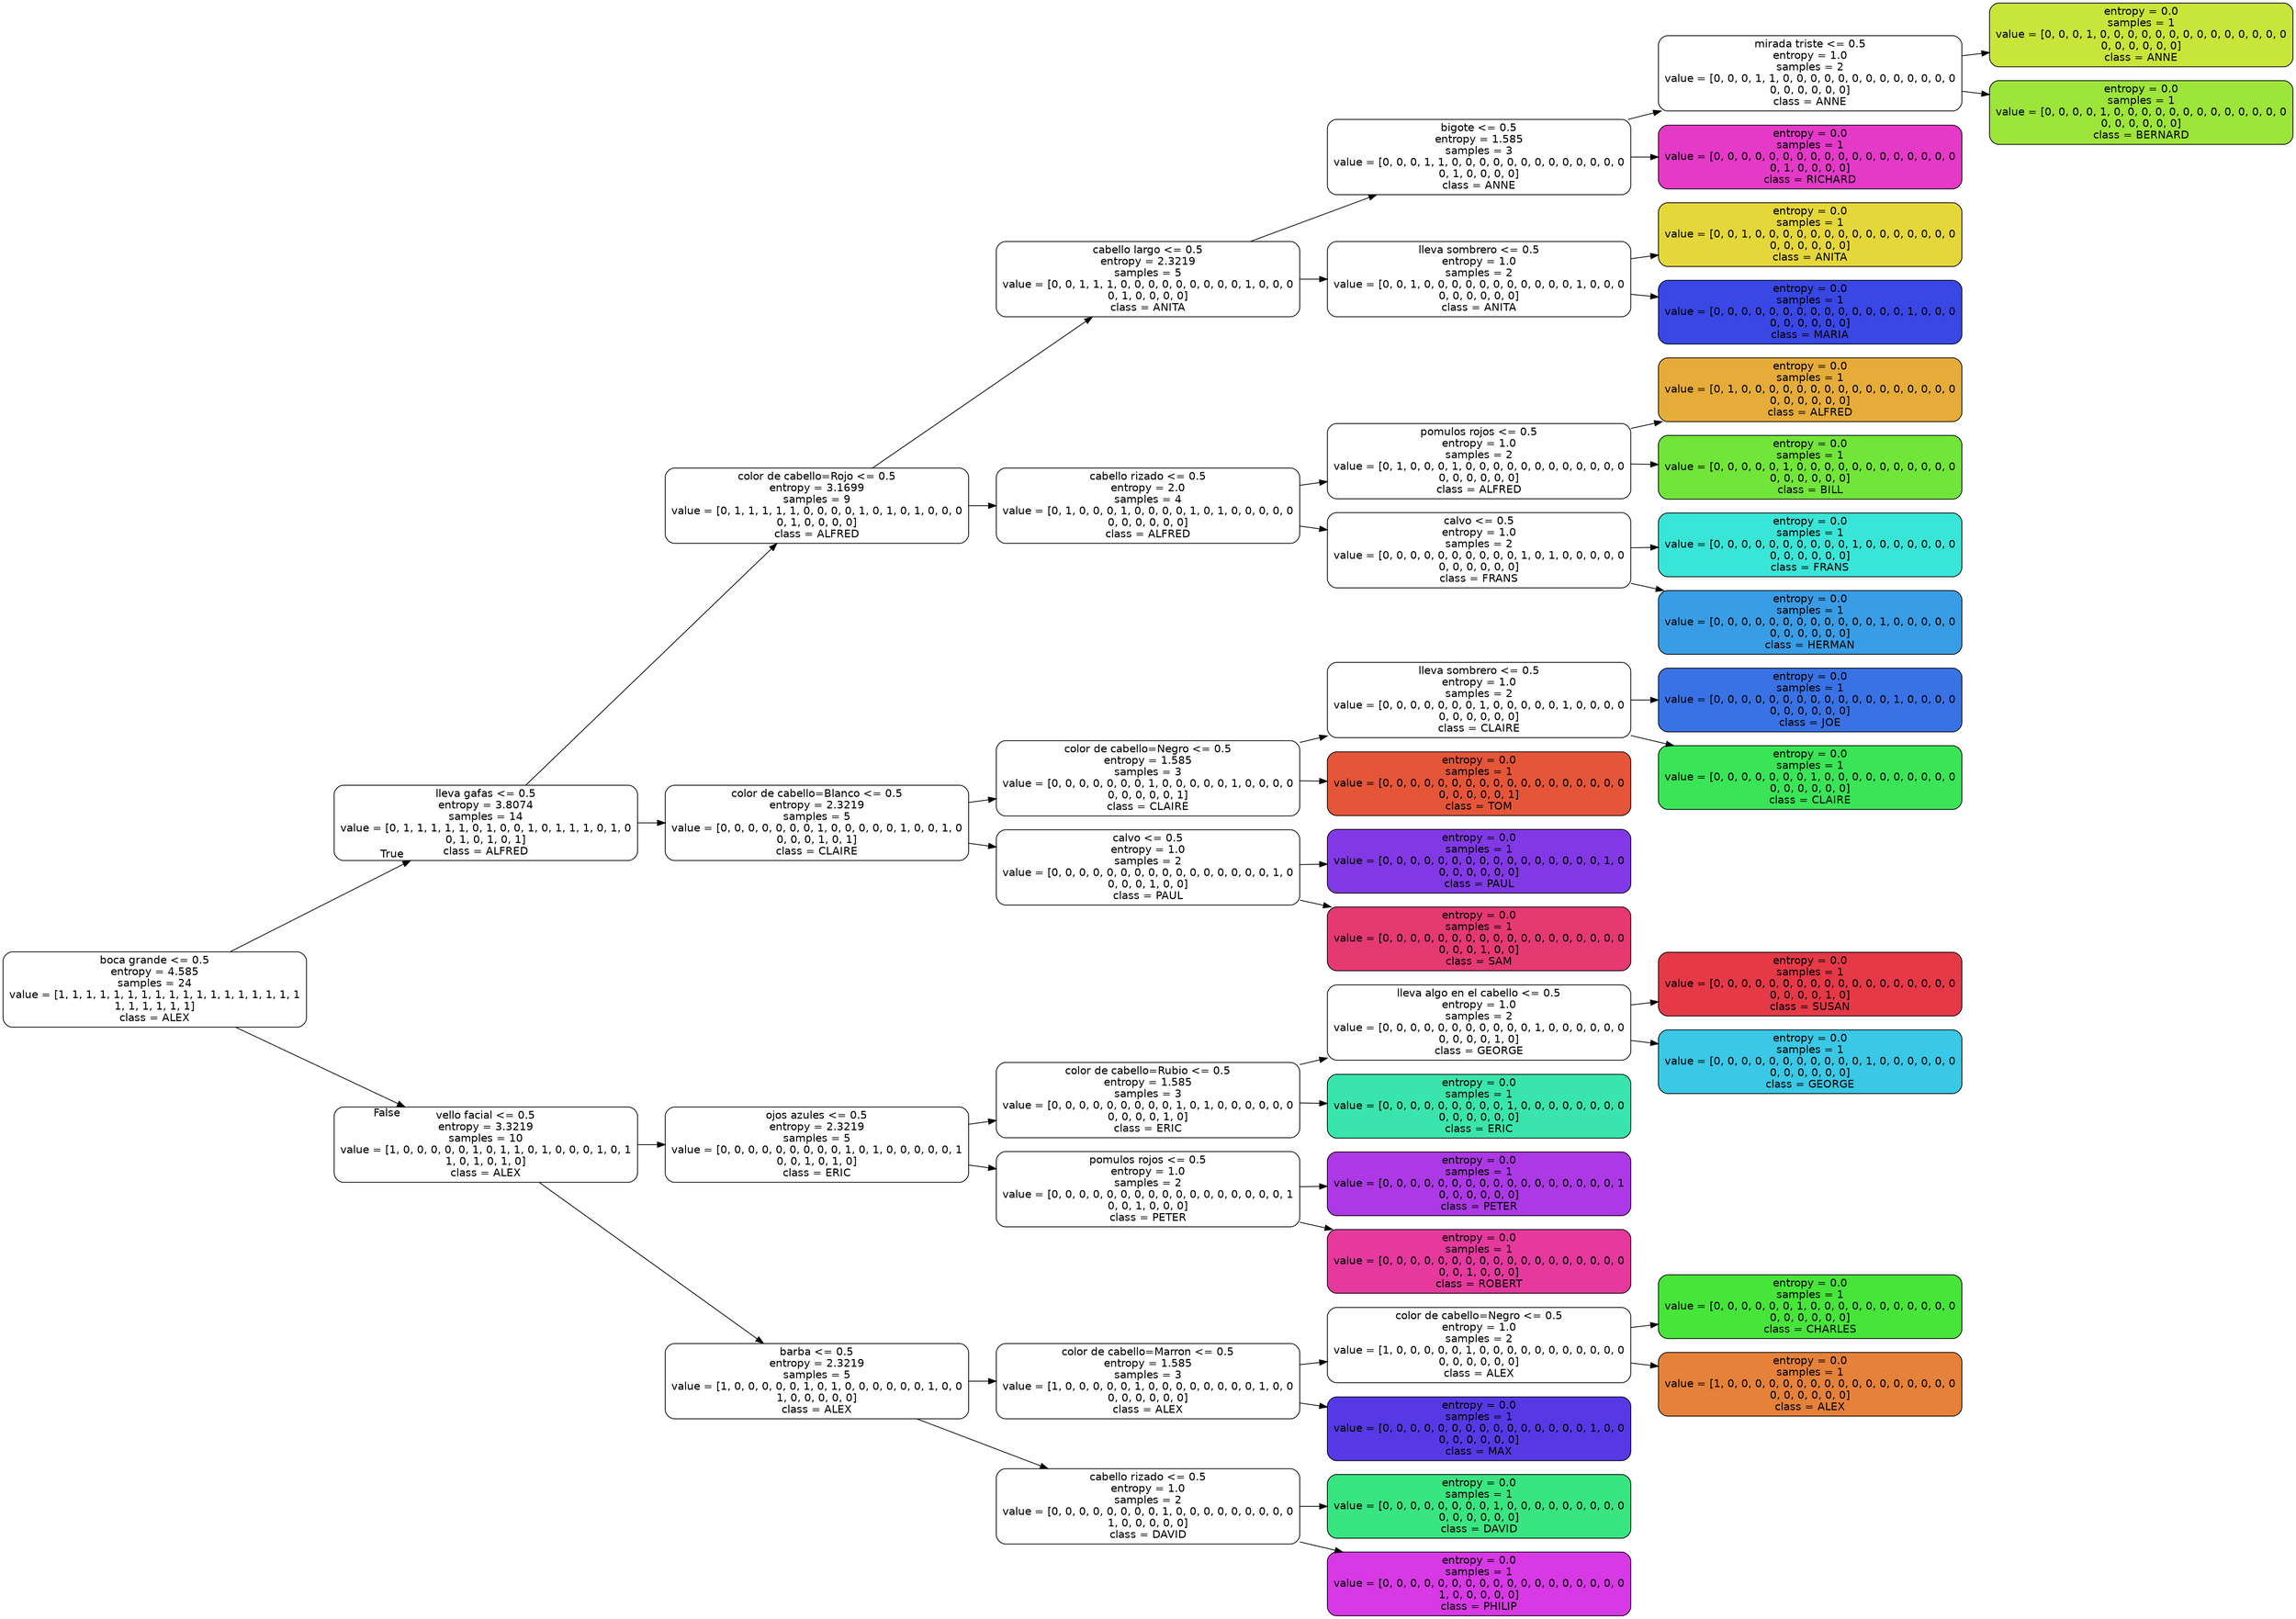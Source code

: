 digraph Tree {
node [shape=box, style="filled, rounded", color="black", fontname=helvetica] ;
edge [fontname=helvetica] ;
rankdir=LR ;
0 [label="boca grande <= 0.5\nentropy = 4.585\nsamples = 24\nvalue = [1, 1, 1, 1, 1, 1, 1, 1, 1, 1, 1, 1, 1, 1, 1, 1, 1, 1\n1, 1, 1, 1, 1, 1]\nclass = ALEX", fillcolor="#e5813900"] ;
1 [label="lleva gafas <= 0.5\nentropy = 3.8074\nsamples = 14\nvalue = [0, 1, 1, 1, 1, 1, 0, 1, 0, 0, 1, 0, 1, 1, 1, 0, 1, 0\n0, 1, 0, 1, 0, 1]\nclass = ALFRED", fillcolor="#e5ac3900"] ;
0 -> 1 [labeldistance=2.5, labelangle=-45, headlabel="True"] ;
2 [label="color de cabello=Rojo <= 0.5\nentropy = 3.1699\nsamples = 9\nvalue = [0, 1, 1, 1, 1, 1, 0, 0, 0, 0, 1, 0, 1, 0, 1, 0, 0, 0\n0, 1, 0, 0, 0, 0]\nclass = ALFRED", fillcolor="#e5ac3900"] ;
1 -> 2 ;
3 [label="cabello largo <= 0.5\nentropy = 2.3219\nsamples = 5\nvalue = [0, 0, 1, 1, 1, 0, 0, 0, 0, 0, 0, 0, 0, 0, 1, 0, 0, 0\n0, 1, 0, 0, 0, 0]\nclass = ANITA", fillcolor="#e5d73900"] ;
2 -> 3 ;
4 [label="bigote <= 0.5\nentropy = 1.585\nsamples = 3\nvalue = [0, 0, 0, 1, 1, 0, 0, 0, 0, 0, 0, 0, 0, 0, 0, 0, 0, 0\n0, 1, 0, 0, 0, 0]\nclass = ANNE", fillcolor="#c8e53900"] ;
3 -> 4 ;
5 [label="mirada triste <= 0.5\nentropy = 1.0\nsamples = 2\nvalue = [0, 0, 0, 1, 1, 0, 0, 0, 0, 0, 0, 0, 0, 0, 0, 0, 0, 0\n0, 0, 0, 0, 0, 0]\nclass = ANNE", fillcolor="#c8e53900"] ;
4 -> 5 ;
6 [label="entropy = 0.0\nsamples = 1\nvalue = [0, 0, 0, 1, 0, 0, 0, 0, 0, 0, 0, 0, 0, 0, 0, 0, 0, 0\n0, 0, 0, 0, 0, 0]\nclass = ANNE", fillcolor="#c8e539ff"] ;
5 -> 6 ;
7 [label="entropy = 0.0\nsamples = 1\nvalue = [0, 0, 0, 0, 1, 0, 0, 0, 0, 0, 0, 0, 0, 0, 0, 0, 0, 0\n0, 0, 0, 0, 0, 0]\nclass = BERNARD", fillcolor="#9de539ff"] ;
5 -> 7 ;
8 [label="entropy = 0.0\nsamples = 1\nvalue = [0, 0, 0, 0, 0, 0, 0, 0, 0, 0, 0, 0, 0, 0, 0, 0, 0, 0\n0, 1, 0, 0, 0, 0]\nclass = RICHARD", fillcolor="#e539c8ff"] ;
4 -> 8 ;
9 [label="lleva sombrero <= 0.5\nentropy = 1.0\nsamples = 2\nvalue = [0, 0, 1, 0, 0, 0, 0, 0, 0, 0, 0, 0, 0, 0, 1, 0, 0, 0\n0, 0, 0, 0, 0, 0]\nclass = ANITA", fillcolor="#e5d73900"] ;
3 -> 9 ;
10 [label="entropy = 0.0\nsamples = 1\nvalue = [0, 0, 1, 0, 0, 0, 0, 0, 0, 0, 0, 0, 0, 0, 0, 0, 0, 0\n0, 0, 0, 0, 0, 0]\nclass = ANITA", fillcolor="#e5d739ff"] ;
9 -> 10 ;
11 [label="entropy = 0.0\nsamples = 1\nvalue = [0, 0, 0, 0, 0, 0, 0, 0, 0, 0, 0, 0, 0, 0, 1, 0, 0, 0\n0, 0, 0, 0, 0, 0]\nclass = MARIA", fillcolor="#3947e5ff"] ;
9 -> 11 ;
12 [label="cabello rizado <= 0.5\nentropy = 2.0\nsamples = 4\nvalue = [0, 1, 0, 0, 0, 1, 0, 0, 0, 0, 1, 0, 1, 0, 0, 0, 0, 0\n0, 0, 0, 0, 0, 0]\nclass = ALFRED", fillcolor="#e5ac3900"] ;
2 -> 12 ;
13 [label="pomulos rojos <= 0.5\nentropy = 1.0\nsamples = 2\nvalue = [0, 1, 0, 0, 0, 1, 0, 0, 0, 0, 0, 0, 0, 0, 0, 0, 0, 0\n0, 0, 0, 0, 0, 0]\nclass = ALFRED", fillcolor="#e5ac3900"] ;
12 -> 13 ;
14 [label="entropy = 0.0\nsamples = 1\nvalue = [0, 1, 0, 0, 0, 0, 0, 0, 0, 0, 0, 0, 0, 0, 0, 0, 0, 0\n0, 0, 0, 0, 0, 0]\nclass = ALFRED", fillcolor="#e5ac39ff"] ;
13 -> 14 ;
15 [label="entropy = 0.0\nsamples = 1\nvalue = [0, 0, 0, 0, 0, 1, 0, 0, 0, 0, 0, 0, 0, 0, 0, 0, 0, 0\n0, 0, 0, 0, 0, 0]\nclass = BILL", fillcolor="#72e539ff"] ;
13 -> 15 ;
16 [label="calvo <= 0.5\nentropy = 1.0\nsamples = 2\nvalue = [0, 0, 0, 0, 0, 0, 0, 0, 0, 0, 1, 0, 1, 0, 0, 0, 0, 0\n0, 0, 0, 0, 0, 0]\nclass = FRANS", fillcolor="#39e5d700"] ;
12 -> 16 ;
17 [label="entropy = 0.0\nsamples = 1\nvalue = [0, 0, 0, 0, 0, 0, 0, 0, 0, 0, 1, 0, 0, 0, 0, 0, 0, 0\n0, 0, 0, 0, 0, 0]\nclass = FRANS", fillcolor="#39e5d7ff"] ;
16 -> 17 ;
18 [label="entropy = 0.0\nsamples = 1\nvalue = [0, 0, 0, 0, 0, 0, 0, 0, 0, 0, 0, 0, 1, 0, 0, 0, 0, 0\n0, 0, 0, 0, 0, 0]\nclass = HERMAN", fillcolor="#399de5ff"] ;
16 -> 18 ;
19 [label="color de cabello=Blanco <= 0.5\nentropy = 2.3219\nsamples = 5\nvalue = [0, 0, 0, 0, 0, 0, 0, 1, 0, 0, 0, 0, 0, 1, 0, 0, 1, 0\n0, 0, 0, 1, 0, 1]\nclass = CLAIRE", fillcolor="#39e55600"] ;
1 -> 19 ;
20 [label="color de cabello=Negro <= 0.5\nentropy = 1.585\nsamples = 3\nvalue = [0, 0, 0, 0, 0, 0, 0, 1, 0, 0, 0, 0, 0, 1, 0, 0, 0, 0\n0, 0, 0, 0, 0, 1]\nclass = CLAIRE", fillcolor="#39e55600"] ;
19 -> 20 ;
21 [label="lleva sombrero <= 0.5\nentropy = 1.0\nsamples = 2\nvalue = [0, 0, 0, 0, 0, 0, 0, 1, 0, 0, 0, 0, 0, 1, 0, 0, 0, 0\n0, 0, 0, 0, 0, 0]\nclass = CLAIRE", fillcolor="#39e55600"] ;
20 -> 21 ;
22 [label="entropy = 0.0\nsamples = 1\nvalue = [0, 0, 0, 0, 0, 0, 0, 0, 0, 0, 0, 0, 0, 1, 0, 0, 0, 0\n0, 0, 0, 0, 0, 0]\nclass = JOE", fillcolor="#3972e5ff"] ;
21 -> 22 ;
23 [label="entropy = 0.0\nsamples = 1\nvalue = [0, 0, 0, 0, 0, 0, 0, 1, 0, 0, 0, 0, 0, 0, 0, 0, 0, 0\n0, 0, 0, 0, 0, 0]\nclass = CLAIRE", fillcolor="#39e556ff"] ;
21 -> 23 ;
24 [label="entropy = 0.0\nsamples = 1\nvalue = [0, 0, 0, 0, 0, 0, 0, 0, 0, 0, 0, 0, 0, 0, 0, 0, 0, 0\n0, 0, 0, 0, 0, 1]\nclass = TOM", fillcolor="#e55639ff"] ;
20 -> 24 ;
25 [label="calvo <= 0.5\nentropy = 1.0\nsamples = 2\nvalue = [0, 0, 0, 0, 0, 0, 0, 0, 0, 0, 0, 0, 0, 0, 0, 0, 1, 0\n0, 0, 0, 1, 0, 0]\nclass = PAUL", fillcolor="#8139e500"] ;
19 -> 25 ;
26 [label="entropy = 0.0\nsamples = 1\nvalue = [0, 0, 0, 0, 0, 0, 0, 0, 0, 0, 0, 0, 0, 0, 0, 0, 1, 0\n0, 0, 0, 0, 0, 0]\nclass = PAUL", fillcolor="#8139e5ff"] ;
25 -> 26 ;
27 [label="entropy = 0.0\nsamples = 1\nvalue = [0, 0, 0, 0, 0, 0, 0, 0, 0, 0, 0, 0, 0, 0, 0, 0, 0, 0\n0, 0, 0, 1, 0, 0]\nclass = SAM", fillcolor="#e53972ff"] ;
25 -> 27 ;
28 [label="vello facial <= 0.5\nentropy = 3.3219\nsamples = 10\nvalue = [1, 0, 0, 0, 0, 0, 1, 0, 1, 1, 0, 1, 0, 0, 0, 1, 0, 1\n1, 0, 1, 0, 1, 0]\nclass = ALEX", fillcolor="#e5813900"] ;
0 -> 28 [labeldistance=2.5, labelangle=45, headlabel="False"] ;
29 [label="ojos azules <= 0.5\nentropy = 2.3219\nsamples = 5\nvalue = [0, 0, 0, 0, 0, 0, 0, 0, 0, 1, 0, 1, 0, 0, 0, 0, 0, 1\n0, 0, 1, 0, 1, 0]\nclass = ERIC", fillcolor="#39e5ac00"] ;
28 -> 29 ;
30 [label="color de cabello=Rubio <= 0.5\nentropy = 1.585\nsamples = 3\nvalue = [0, 0, 0, 0, 0, 0, 0, 0, 0, 1, 0, 1, 0, 0, 0, 0, 0, 0\n0, 0, 0, 0, 1, 0]\nclass = ERIC", fillcolor="#39e5ac00"] ;
29 -> 30 ;
31 [label="lleva algo en el cabello <= 0.5\nentropy = 1.0\nsamples = 2\nvalue = [0, 0, 0, 0, 0, 0, 0, 0, 0, 0, 0, 1, 0, 0, 0, 0, 0, 0\n0, 0, 0, 0, 1, 0]\nclass = GEORGE", fillcolor="#39c8e500"] ;
30 -> 31 ;
32 [label="entropy = 0.0\nsamples = 1\nvalue = [0, 0, 0, 0, 0, 0, 0, 0, 0, 0, 0, 0, 0, 0, 0, 0, 0, 0\n0, 0, 0, 0, 1, 0]\nclass = SUSAN", fillcolor="#e53947ff"] ;
31 -> 32 ;
33 [label="entropy = 0.0\nsamples = 1\nvalue = [0, 0, 0, 0, 0, 0, 0, 0, 0, 0, 0, 1, 0, 0, 0, 0, 0, 0\n0, 0, 0, 0, 0, 0]\nclass = GEORGE", fillcolor="#39c8e5ff"] ;
31 -> 33 ;
34 [label="entropy = 0.0\nsamples = 1\nvalue = [0, 0, 0, 0, 0, 0, 0, 0, 0, 1, 0, 0, 0, 0, 0, 0, 0, 0\n0, 0, 0, 0, 0, 0]\nclass = ERIC", fillcolor="#39e5acff"] ;
30 -> 34 ;
35 [label="pomulos rojos <= 0.5\nentropy = 1.0\nsamples = 2\nvalue = [0, 0, 0, 0, 0, 0, 0, 0, 0, 0, 0, 0, 0, 0, 0, 0, 0, 1\n0, 0, 1, 0, 0, 0]\nclass = PETER", fillcolor="#ac39e500"] ;
29 -> 35 ;
36 [label="entropy = 0.0\nsamples = 1\nvalue = [0, 0, 0, 0, 0, 0, 0, 0, 0, 0, 0, 0, 0, 0, 0, 0, 0, 1\n0, 0, 0, 0, 0, 0]\nclass = PETER", fillcolor="#ac39e5ff"] ;
35 -> 36 ;
37 [label="entropy = 0.0\nsamples = 1\nvalue = [0, 0, 0, 0, 0, 0, 0, 0, 0, 0, 0, 0, 0, 0, 0, 0, 0, 0\n0, 0, 1, 0, 0, 0]\nclass = ROBERT", fillcolor="#e5399dff"] ;
35 -> 37 ;
38 [label="barba <= 0.5\nentropy = 2.3219\nsamples = 5\nvalue = [1, 0, 0, 0, 0, 0, 1, 0, 1, 0, 0, 0, 0, 0, 0, 1, 0, 0\n1, 0, 0, 0, 0, 0]\nclass = ALEX", fillcolor="#e5813900"] ;
28 -> 38 ;
39 [label="color de cabello=Marron <= 0.5\nentropy = 1.585\nsamples = 3\nvalue = [1, 0, 0, 0, 0, 0, 1, 0, 0, 0, 0, 0, 0, 0, 0, 1, 0, 0\n0, 0, 0, 0, 0, 0]\nclass = ALEX", fillcolor="#e5813900"] ;
38 -> 39 ;
40 [label="color de cabello=Negro <= 0.5\nentropy = 1.0\nsamples = 2\nvalue = [1, 0, 0, 0, 0, 0, 1, 0, 0, 0, 0, 0, 0, 0, 0, 0, 0, 0\n0, 0, 0, 0, 0, 0]\nclass = ALEX", fillcolor="#e5813900"] ;
39 -> 40 ;
41 [label="entropy = 0.0\nsamples = 1\nvalue = [0, 0, 0, 0, 0, 0, 1, 0, 0, 0, 0, 0, 0, 0, 0, 0, 0, 0\n0, 0, 0, 0, 0, 0]\nclass = CHARLES", fillcolor="#47e539ff"] ;
40 -> 41 ;
42 [label="entropy = 0.0\nsamples = 1\nvalue = [1, 0, 0, 0, 0, 0, 0, 0, 0, 0, 0, 0, 0, 0, 0, 0, 0, 0\n0, 0, 0, 0, 0, 0]\nclass = ALEX", fillcolor="#e58139ff"] ;
40 -> 42 ;
43 [label="entropy = 0.0\nsamples = 1\nvalue = [0, 0, 0, 0, 0, 0, 0, 0, 0, 0, 0, 0, 0, 0, 0, 1, 0, 0\n0, 0, 0, 0, 0, 0]\nclass = MAX", fillcolor="#5639e5ff"] ;
39 -> 43 ;
44 [label="cabello rizado <= 0.5\nentropy = 1.0\nsamples = 2\nvalue = [0, 0, 0, 0, 0, 0, 0, 0, 1, 0, 0, 0, 0, 0, 0, 0, 0, 0\n1, 0, 0, 0, 0, 0]\nclass = DAVID", fillcolor="#39e58100"] ;
38 -> 44 ;
45 [label="entropy = 0.0\nsamples = 1\nvalue = [0, 0, 0, 0, 0, 0, 0, 0, 1, 0, 0, 0, 0, 0, 0, 0, 0, 0\n0, 0, 0, 0, 0, 0]\nclass = DAVID", fillcolor="#39e581ff"] ;
44 -> 45 ;
46 [label="entropy = 0.0\nsamples = 1\nvalue = [0, 0, 0, 0, 0, 0, 0, 0, 0, 0, 0, 0, 0, 0, 0, 0, 0, 0\n1, 0, 0, 0, 0, 0]\nclass = PHILIP", fillcolor="#d739e5ff"] ;
44 -> 46 ;
}
